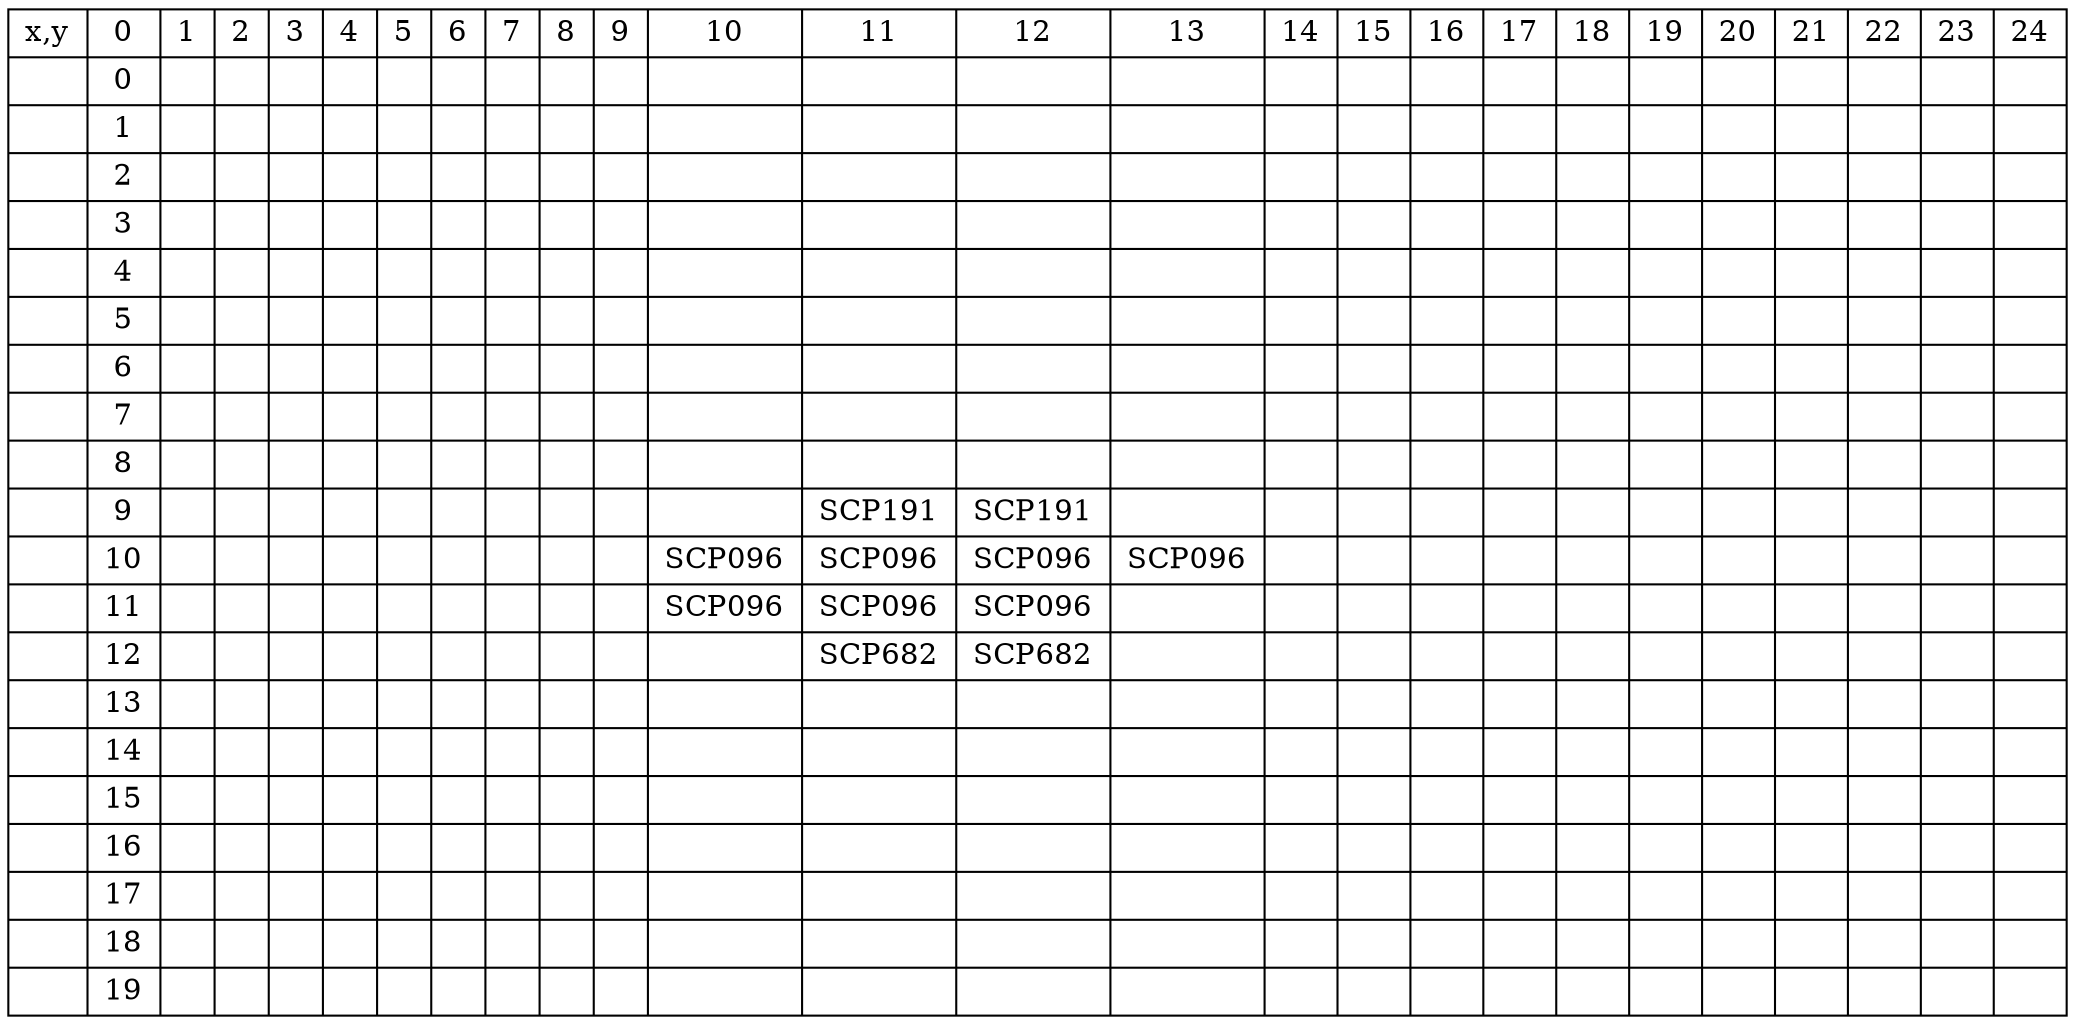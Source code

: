  
            digraph structs{
                node[shape=record];
                MATRIZ [
                    label="
        
        
        {x,y||||||||||||||||||||}|{0|0|1|2|3|4|5|6|7|8|9|10|11|12|13|14|15|16|17|18|19}|{1||||||||||||||||||||}|{2||||||||||||||||||||}|{3||||||||||||||||||||}|{4||||||||||||||||||||}|{5||||||||||||||||||||}|{6||||||||||||||||||||}|{7||||||||||||||||||||}|{8||||||||||||||||||||}|{9||||||||||||||||||||}|{10|||||||||||SCP096|SCP096||||||||}|{11||||||||||SCP191|SCP096|SCP096|SCP682|||||||}|{12||||||||||SCP191|SCP096|SCP096|SCP682|||||||}|{13|||||||||||SCP096|||||||||}|{14||||||||||||||||||||}|{15||||||||||||||||||||}|{16||||||||||||||||||||}|{17||||||||||||||||||||}|{18||||||||||||||||||||}|{19||||||||||||||||||||}|{20||||||||||||||||||||}|{21||||||||||||||||||||}|{22||||||||||||||||||||}|{23||||||||||||||||||||}|{24||||||||||||||||||||}
                        "];
            }
        